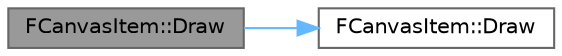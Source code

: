 digraph "FCanvasItem::Draw"
{
 // INTERACTIVE_SVG=YES
 // LATEX_PDF_SIZE
  bgcolor="transparent";
  edge [fontname=Helvetica,fontsize=10,labelfontname=Helvetica,labelfontsize=10];
  node [fontname=Helvetica,fontsize=10,shape=box,height=0.2,width=0.4];
  rankdir="LR";
  Node1 [id="Node000001",label="FCanvasItem::Draw",height=0.2,width=0.4,color="gray40", fillcolor="grey60", style="filled", fontcolor="black",tooltip="Draw this item (this will affect the items position for future draw calls that do no specify a positi..."];
  Node1 -> Node2 [id="edge1_Node000001_Node000002",color="steelblue1",style="solid",tooltip=" "];
  Node2 [id="Node000002",label="FCanvasItem::Draw",height=0.2,width=0.4,color="grey40", fillcolor="white", style="filled",URL="$d6/d47/classFCanvasItem.html#ad703296dc100784038767abf0e4fbe19",tooltip=" "];
}
